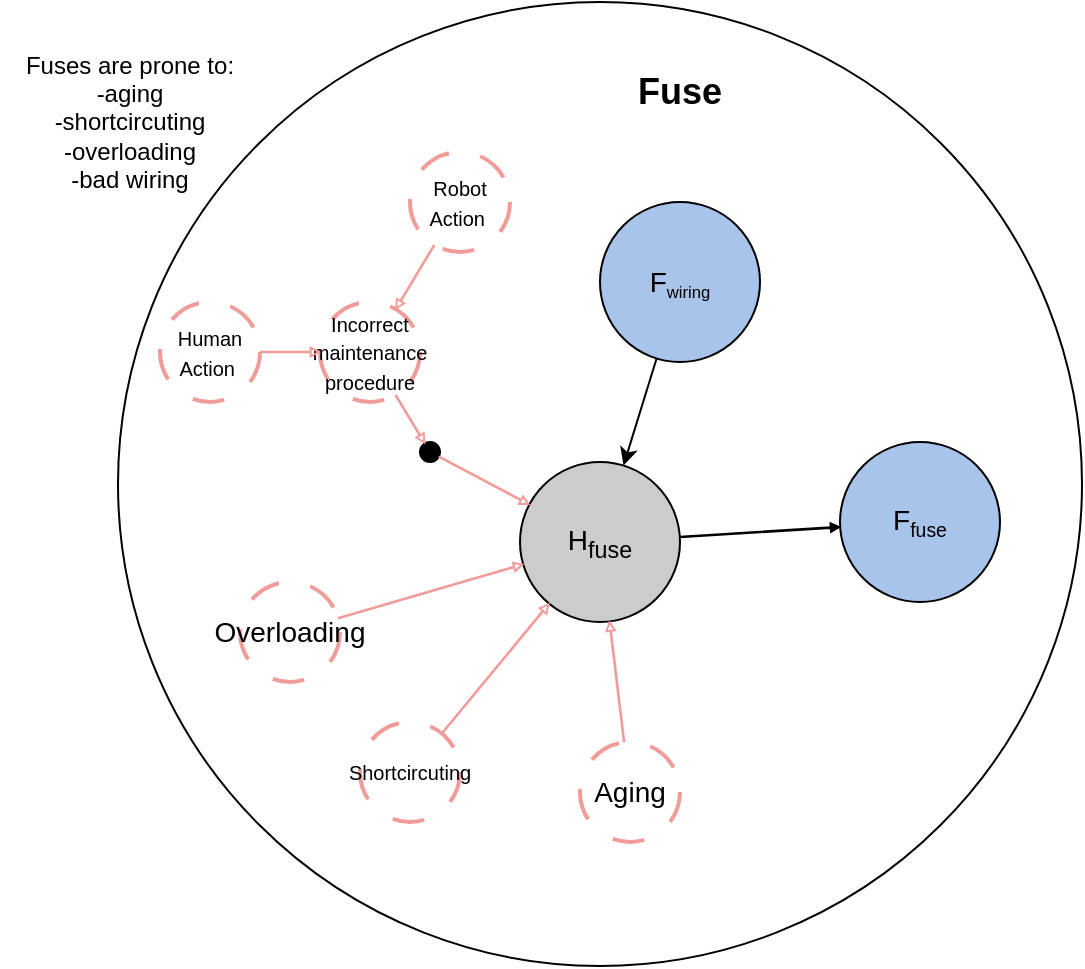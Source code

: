 <mxfile version="22.0.8" type="google">
  <diagram name="Page-1" id="ybsDC3Jcpvv5g_iKnwyC">
    <mxGraphModel grid="1" page="1" gridSize="10" guides="1" tooltips="1" connect="1" arrows="1" fold="1" pageScale="1" pageWidth="850" pageHeight="1100" math="0" shadow="0">
      <root>
        <mxCell id="0" />
        <mxCell id="1" parent="0" />
        <mxCell id="eSIvebvctKRUt5Cw1gNA-23" value="" style="ellipse;whiteSpace=wrap;html=1;aspect=fixed;" vertex="1" parent="1">
          <mxGeometry x="469" y="120" width="482" height="482" as="geometry" />
        </mxCell>
        <mxCell id="eSIvebvctKRUt5Cw1gNA-1" value="Fuses are prone to:&lt;br&gt;-aging&lt;br&gt;-shortcircuting&lt;br&gt;-overloading&lt;br&gt;-bad wiring" style="text;html=1;strokeColor=none;fillColor=none;align=center;verticalAlign=middle;whiteSpace=wrap;rounded=0;" vertex="1" parent="1">
          <mxGeometry x="410" y="165" width="130" height="30" as="geometry" />
        </mxCell>
        <mxCell id="eSIvebvctKRUt5Cw1gNA-24" value="&lt;font style=&quot;font-size: 14px;&quot;&gt;H&lt;sub&gt;fuse&lt;/sub&gt;&lt;/font&gt;" style="ellipse;whiteSpace=wrap;html=1;aspect=fixed;fillColor=#CCCCCC;" vertex="1" parent="1">
          <mxGeometry x="670" y="350" width="80" height="80" as="geometry" />
        </mxCell>
        <mxCell id="eSIvebvctKRUt5Cw1gNA-25" value="&lt;font style=&quot;font-size: 14px;&quot;&gt;F&lt;/font&gt;&lt;font style=&quot;font-size: 11.667px;&quot;&gt;&lt;sub&gt;fuse&lt;/sub&gt;&lt;/font&gt;" style="ellipse;whiteSpace=wrap;html=1;aspect=fixed;fillColor=#A9C4EB;" vertex="1" parent="1">
          <mxGeometry x="830" y="340" width="80" height="80" as="geometry" />
        </mxCell>
        <mxCell id="eSIvebvctKRUt5Cw1gNA-26" value="&lt;font style=&quot;font-size: 14px;&quot;&gt;Aging&lt;/font&gt;" style="ellipse;whiteSpace=wrap;html=1;aspect=fixed;fillColor=#FFFFFF;strokeColor=#F19C99;strokeWidth=2;dashed=1;dashPattern=8 8;" vertex="1" parent="1">
          <mxGeometry x="700" y="490" width="50" height="50" as="geometry" />
        </mxCell>
        <mxCell id="eSIvebvctKRUt5Cw1gNA-27" value="&lt;font size=&quot;1&quot;&gt;Shortcircuting&lt;/font&gt;" style="ellipse;whiteSpace=wrap;html=1;aspect=fixed;fillColor=#FFFFFF;strokeColor=#F19C99;strokeWidth=2;dashed=1;dashPattern=8 8;" vertex="1" parent="1">
          <mxGeometry x="590" y="480" width="50" height="50" as="geometry" />
        </mxCell>
        <mxCell id="eSIvebvctKRUt5Cw1gNA-28" value="" style="shape=flexArrow;endArrow=classic;html=1;rounded=0;width=0.323;endSize=1.065;endWidth=2.981;strokeColor=#F19C99;" edge="1" parent="1" source="eSIvebvctKRUt5Cw1gNA-26" target="eSIvebvctKRUt5Cw1gNA-24">
          <mxGeometry width="50" height="50" relative="1" as="geometry">
            <mxPoint x="940" y="567" as="sourcePoint" />
            <mxPoint x="950" y="597" as="targetPoint" />
          </mxGeometry>
        </mxCell>
        <mxCell id="eSIvebvctKRUt5Cw1gNA-29" value="" style="shape=flexArrow;endArrow=classic;html=1;rounded=0;width=0.323;endSize=1.065;endWidth=2.981;strokeColor=#F19C99;" edge="1" parent="1" source="eSIvebvctKRUt5Cw1gNA-27" target="eSIvebvctKRUt5Cw1gNA-24">
          <mxGeometry width="50" height="50" relative="1" as="geometry">
            <mxPoint x="765" y="552" as="sourcePoint" />
            <mxPoint x="726" y="467" as="targetPoint" />
          </mxGeometry>
        </mxCell>
        <mxCell id="eSIvebvctKRUt5Cw1gNA-31" value="&lt;font style=&quot;font-size: 14px;&quot;&gt;Overloading&lt;/font&gt;" style="ellipse;whiteSpace=wrap;html=1;aspect=fixed;fillColor=#FFFFFF;strokeColor=#F19C99;strokeWidth=2;dashed=1;dashPattern=8 8;" vertex="1" parent="1">
          <mxGeometry x="530" y="410" width="50" height="50" as="geometry" />
        </mxCell>
        <mxCell id="eSIvebvctKRUt5Cw1gNA-32" value="" style="shape=flexArrow;endArrow=classic;html=1;rounded=0;width=0.323;endSize=1.065;endWidth=2.981;strokeColor=#F19C99;" edge="1" parent="1" source="eSIvebvctKRUt5Cw1gNA-31" target="eSIvebvctKRUt5Cw1gNA-24">
          <mxGeometry width="50" height="50" relative="1" as="geometry">
            <mxPoint x="643" y="497" as="sourcePoint" />
            <mxPoint x="682" y="458" as="targetPoint" />
          </mxGeometry>
        </mxCell>
        <mxCell id="eSIvebvctKRUt5Cw1gNA-33" value="" style="shape=flexArrow;endArrow=classic;html=1;rounded=0;fillColor=#000000;width=0.323;endSize=1.065;endWidth=2.981;" edge="1" parent="1" source="eSIvebvctKRUt5Cw1gNA-24" target="eSIvebvctKRUt5Cw1gNA-25">
          <mxGeometry width="50" height="50" relative="1" as="geometry">
            <mxPoint x="1243" y="166" as="sourcePoint" />
            <mxPoint x="1379" y="245" as="targetPoint" />
          </mxGeometry>
        </mxCell>
        <mxCell id="eSIvebvctKRUt5Cw1gNA-34" value="&lt;font style=&quot;font-size: 10px;&quot;&gt;Incorrect maintenance procedure&lt;/font&gt;" style="ellipse;whiteSpace=wrap;html=1;aspect=fixed;fillColor=#FFFFFF;strokeColor=#F19C99;strokeWidth=2;dashed=1;dashPattern=8 8;" vertex="1" parent="1">
          <mxGeometry x="570" y="270" width="50" height="50" as="geometry" />
        </mxCell>
        <mxCell id="eSIvebvctKRUt5Cw1gNA-35" value="&lt;font style=&quot;font-size: 10px;&quot;&gt;Human Action&amp;nbsp;&lt;/font&gt;" style="ellipse;whiteSpace=wrap;html=1;aspect=fixed;fillColor=#FFFFFF;strokeColor=#F19C99;strokeWidth=2;dashed=1;dashPattern=8 8;" vertex="1" parent="1">
          <mxGeometry x="490" y="270" width="50" height="50" as="geometry" />
        </mxCell>
        <mxCell id="eSIvebvctKRUt5Cw1gNA-36" value="&lt;font style=&quot;font-size: 10px;&quot;&gt;Robot Action&amp;nbsp;&lt;/font&gt;" style="ellipse;whiteSpace=wrap;html=1;aspect=fixed;fillColor=#FFFFFF;strokeColor=#F19C99;strokeWidth=2;dashed=1;dashPattern=8 8;" vertex="1" parent="1">
          <mxGeometry x="615" y="195" width="50" height="50" as="geometry" />
        </mxCell>
        <mxCell id="eSIvebvctKRUt5Cw1gNA-39" value="" style="ellipse;whiteSpace=wrap;html=1;aspect=fixed;fillColor=#000000;strokeColor=#000000;" vertex="1" parent="1">
          <mxGeometry x="620" y="340" width="10" height="10" as="geometry" />
        </mxCell>
        <mxCell id="eSIvebvctKRUt5Cw1gNA-40" value="" style="shape=flexArrow;endArrow=classic;html=1;rounded=0;width=0.323;endSize=1.065;endWidth=2.981;strokeColor=#F19C99;" edge="1" parent="1" source="eSIvebvctKRUt5Cw1gNA-35" target="eSIvebvctKRUt5Cw1gNA-34">
          <mxGeometry width="50" height="50" relative="1" as="geometry">
            <mxPoint x="642" y="253" as="sourcePoint" />
            <mxPoint x="619" y="295" as="targetPoint" />
          </mxGeometry>
        </mxCell>
        <mxCell id="eSIvebvctKRUt5Cw1gNA-41" value="" style="shape=flexArrow;endArrow=classic;html=1;rounded=0;width=0.323;endSize=1.065;endWidth=2.981;strokeColor=#F19C99;" edge="1" parent="1" source="eSIvebvctKRUt5Cw1gNA-36" target="eSIvebvctKRUt5Cw1gNA-34">
          <mxGeometry width="50" height="50" relative="1" as="geometry">
            <mxPoint x="662" y="273" as="sourcePoint" />
            <mxPoint x="639" y="315" as="targetPoint" />
          </mxGeometry>
        </mxCell>
        <mxCell id="eSIvebvctKRUt5Cw1gNA-42" value="" style="shape=flexArrow;endArrow=classic;html=1;rounded=0;width=0.323;endSize=1.065;endWidth=2.981;strokeColor=#F19C99;" edge="1" parent="1" source="eSIvebvctKRUt5Cw1gNA-39" target="eSIvebvctKRUt5Cw1gNA-24">
          <mxGeometry width="50" height="50" relative="1" as="geometry">
            <mxPoint x="610" y="320" as="sourcePoint" />
            <mxPoint x="676" y="421" as="targetPoint" />
          </mxGeometry>
        </mxCell>
        <mxCell id="eSIvebvctKRUt5Cw1gNA-46" value="" style="shape=flexArrow;endArrow=classic;html=1;rounded=0;width=0.323;endSize=1.065;endWidth=2.981;strokeColor=#F19C99;" edge="1" parent="1" source="eSIvebvctKRUt5Cw1gNA-34" target="eSIvebvctKRUt5Cw1gNA-39">
          <mxGeometry width="50" height="50" relative="1" as="geometry">
            <mxPoint x="589" y="440" as="sourcePoint" />
            <mxPoint x="620" y="330" as="targetPoint" />
          </mxGeometry>
        </mxCell>
        <mxCell id="eSIvebvctKRUt5Cw1gNA-48" value="&lt;b&gt;&lt;font style=&quot;font-size: 18px;&quot;&gt;Fuse&lt;/font&gt;&lt;/b&gt;" style="text;html=1;strokeColor=none;fillColor=none;align=center;verticalAlign=middle;whiteSpace=wrap;rounded=0;" vertex="1" parent="1">
          <mxGeometry x="720" y="150" width="60" height="30" as="geometry" />
        </mxCell>
        <mxCell id="eSIvebvctKRUt5Cw1gNA-49" value="&lt;font style=&quot;font-size: 14px;&quot;&gt;F&lt;/font&gt;&lt;font size=&quot;1&quot; style=&quot;&quot;&gt;&lt;sub&gt;wiring&lt;/sub&gt;&lt;/font&gt;" style="ellipse;whiteSpace=wrap;html=1;aspect=fixed;fillColor=#A9C4EB;" vertex="1" parent="1">
          <mxGeometry x="710" y="220" width="80" height="80" as="geometry" />
        </mxCell>
        <mxCell id="eSIvebvctKRUt5Cw1gNA-50" value="" style="endArrow=classic;html=1;rounded=0;" edge="1" parent="1" source="eSIvebvctKRUt5Cw1gNA-49" target="eSIvebvctKRUt5Cw1gNA-24">
          <mxGeometry width="50" height="50" relative="1" as="geometry">
            <mxPoint x="750" y="350" as="sourcePoint" />
            <mxPoint x="800" y="300" as="targetPoint" />
          </mxGeometry>
        </mxCell>
      </root>
    </mxGraphModel>
  </diagram>
</mxfile>
